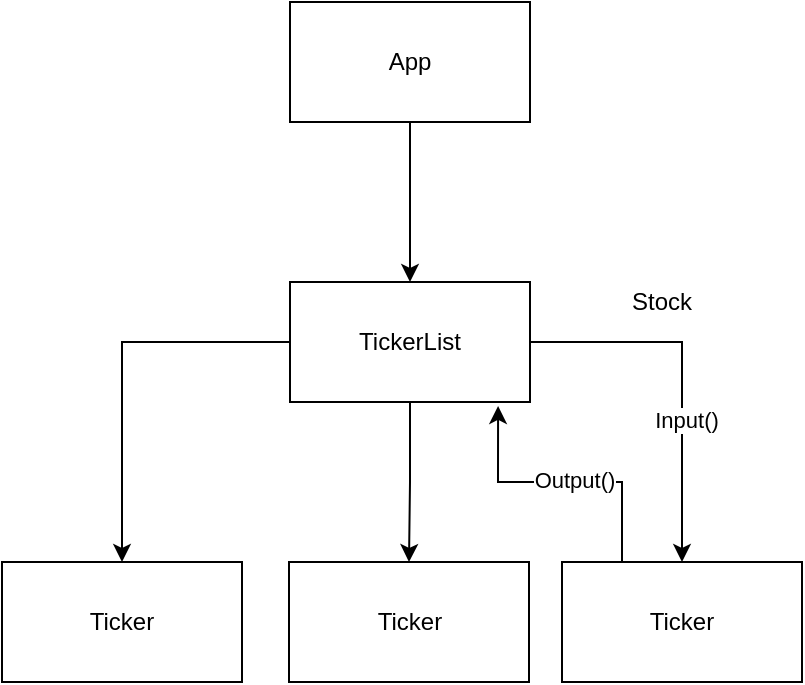 <mxfile version="14.5.1" type="device"><diagram id="z_S5FlIt3otdGVSUnjYB" name="Página-1"><mxGraphModel dx="982" dy="535" grid="1" gridSize="10" guides="1" tooltips="1" connect="1" arrows="1" fold="1" page="1" pageScale="1" pageWidth="827" pageHeight="1169" math="0" shadow="0"><root><mxCell id="0"/><mxCell id="1" parent="0"/><mxCell id="YdF8_eJ_zHhfMGB1FFFW-3" value="" style="edgeStyle=orthogonalEdgeStyle;rounded=0;orthogonalLoop=1;jettySize=auto;html=1;" edge="1" parent="1" source="YdF8_eJ_zHhfMGB1FFFW-1" target="YdF8_eJ_zHhfMGB1FFFW-2"><mxGeometry relative="1" as="geometry"/></mxCell><mxCell id="YdF8_eJ_zHhfMGB1FFFW-1" value="App" style="rounded=0;whiteSpace=wrap;html=1;" vertex="1" parent="1"><mxGeometry x="354" y="220" width="120" height="60" as="geometry"/></mxCell><mxCell id="YdF8_eJ_zHhfMGB1FFFW-5" value="" style="edgeStyle=orthogonalEdgeStyle;rounded=0;orthogonalLoop=1;jettySize=auto;html=1;" edge="1" parent="1" source="YdF8_eJ_zHhfMGB1FFFW-2" target="YdF8_eJ_zHhfMGB1FFFW-4"><mxGeometry relative="1" as="geometry"/></mxCell><mxCell id="YdF8_eJ_zHhfMGB1FFFW-10" style="edgeStyle=orthogonalEdgeStyle;rounded=0;orthogonalLoop=1;jettySize=auto;html=1;" edge="1" parent="1" source="YdF8_eJ_zHhfMGB1FFFW-2" target="YdF8_eJ_zHhfMGB1FFFW-8"><mxGeometry relative="1" as="geometry"/></mxCell><mxCell id="YdF8_eJ_zHhfMGB1FFFW-11" style="edgeStyle=orthogonalEdgeStyle;rounded=0;orthogonalLoop=1;jettySize=auto;html=1;entryX=0.5;entryY=0;entryDx=0;entryDy=0;" edge="1" parent="1" source="YdF8_eJ_zHhfMGB1FFFW-2" target="YdF8_eJ_zHhfMGB1FFFW-9"><mxGeometry relative="1" as="geometry"/></mxCell><mxCell id="YdF8_eJ_zHhfMGB1FFFW-14" value="Input()" style="edgeLabel;html=1;align=center;verticalAlign=middle;resizable=0;points=[];" vertex="1" connectable="0" parent="YdF8_eJ_zHhfMGB1FFFW-11"><mxGeometry x="0.237" y="2" relative="1" as="geometry"><mxPoint as="offset"/></mxGeometry></mxCell><mxCell id="YdF8_eJ_zHhfMGB1FFFW-2" value="TickerList" style="whiteSpace=wrap;html=1;rounded=0;" vertex="1" parent="1"><mxGeometry x="354" y="360" width="120" height="60" as="geometry"/></mxCell><mxCell id="YdF8_eJ_zHhfMGB1FFFW-4" value="Ticker" style="whiteSpace=wrap;html=1;rounded=0;" vertex="1" parent="1"><mxGeometry x="210" y="500" width="120" height="60" as="geometry"/></mxCell><mxCell id="YdF8_eJ_zHhfMGB1FFFW-8" value="Ticker" style="whiteSpace=wrap;html=1;rounded=0;" vertex="1" parent="1"><mxGeometry x="353.5" y="500" width="120" height="60" as="geometry"/></mxCell><mxCell id="YdF8_eJ_zHhfMGB1FFFW-13" style="edgeStyle=orthogonalEdgeStyle;rounded=0;orthogonalLoop=1;jettySize=auto;html=1;exitX=0.25;exitY=0;exitDx=0;exitDy=0;entryX=0.867;entryY=1.033;entryDx=0;entryDy=0;entryPerimeter=0;" edge="1" parent="1" source="YdF8_eJ_zHhfMGB1FFFW-9" target="YdF8_eJ_zHhfMGB1FFFW-2"><mxGeometry relative="1" as="geometry"/></mxCell><mxCell id="YdF8_eJ_zHhfMGB1FFFW-15" value="Output()" style="edgeLabel;html=1;align=center;verticalAlign=middle;resizable=0;points=[];" vertex="1" connectable="0" parent="YdF8_eJ_zHhfMGB1FFFW-13"><mxGeometry x="-0.08" y="-1" relative="1" as="geometry"><mxPoint as="offset"/></mxGeometry></mxCell><mxCell id="YdF8_eJ_zHhfMGB1FFFW-9" value="Ticker" style="whiteSpace=wrap;html=1;rounded=0;" vertex="1" parent="1"><mxGeometry x="490" y="500" width="120" height="60" as="geometry"/></mxCell><mxCell id="YdF8_eJ_zHhfMGB1FFFW-12" value="Stock" style="text;html=1;strokeColor=none;fillColor=none;align=center;verticalAlign=middle;whiteSpace=wrap;rounded=0;" vertex="1" parent="1"><mxGeometry x="520" y="360" width="40" height="20" as="geometry"/></mxCell></root></mxGraphModel></diagram></mxfile>